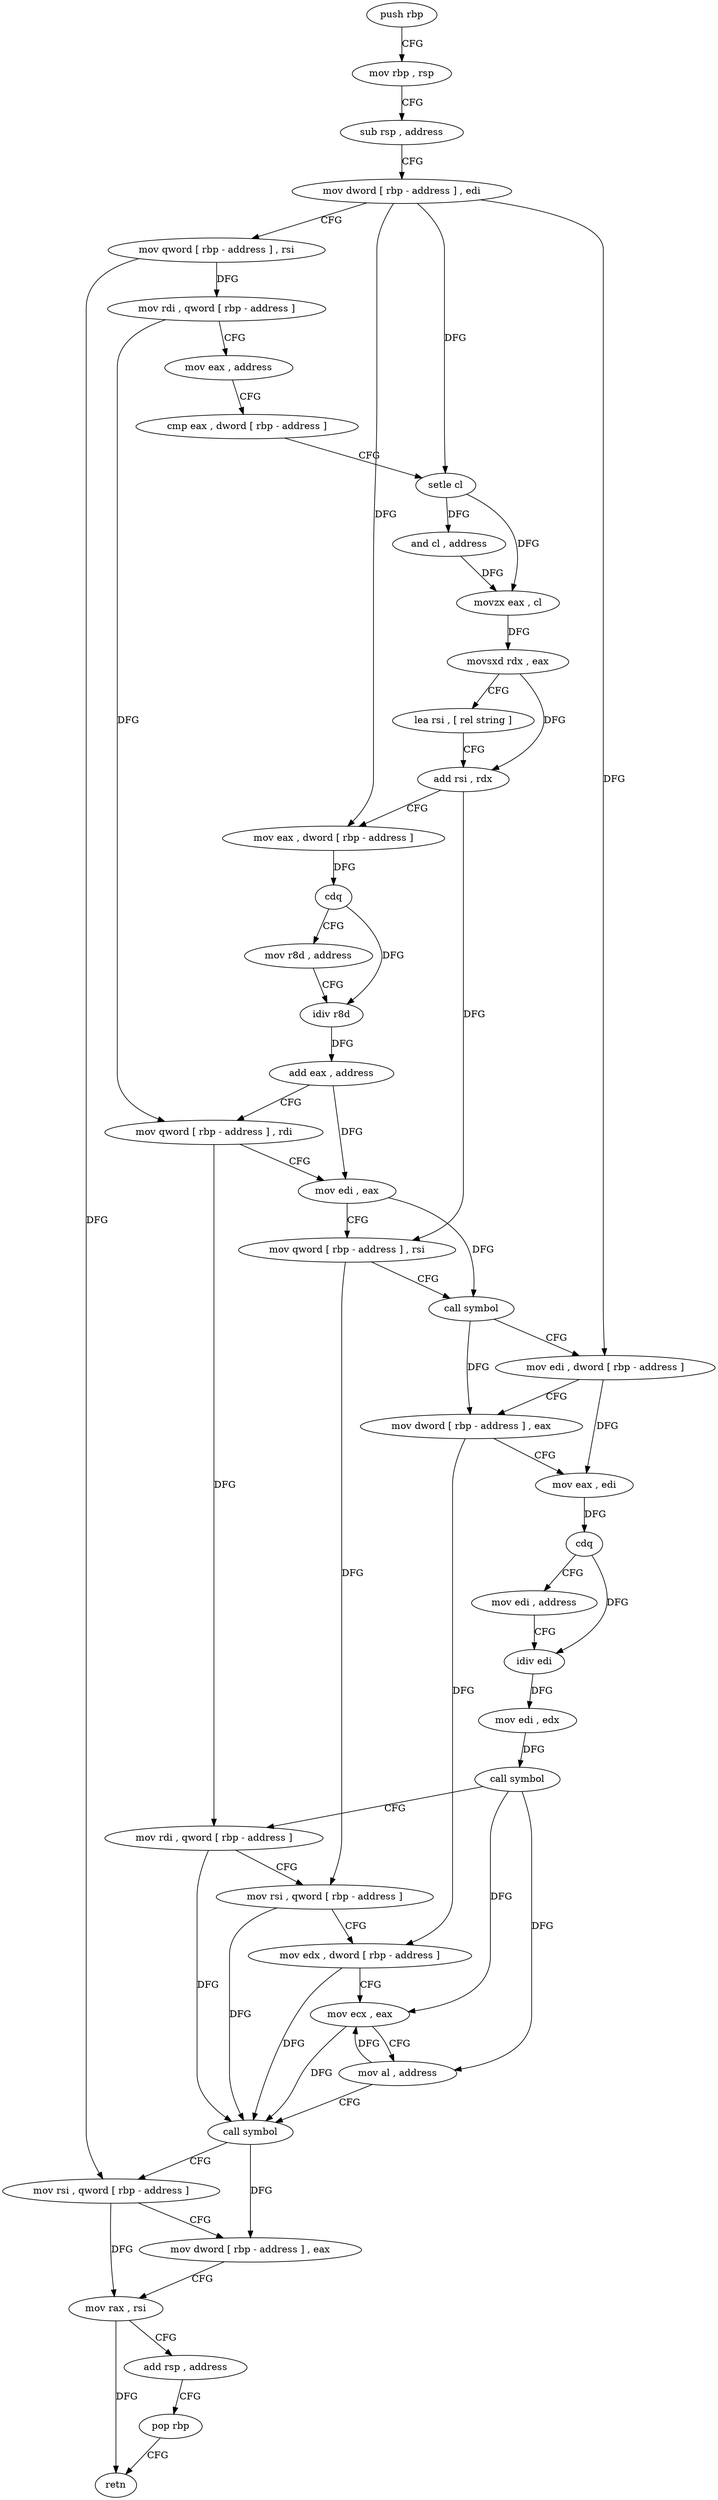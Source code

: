 digraph "func" {
"366272" [label = "push rbp" ]
"366273" [label = "mov rbp , rsp" ]
"366276" [label = "sub rsp , address" ]
"366280" [label = "mov dword [ rbp - address ] , edi" ]
"366283" [label = "mov qword [ rbp - address ] , rsi" ]
"366287" [label = "mov rdi , qword [ rbp - address ]" ]
"366291" [label = "mov eax , address" ]
"366296" [label = "cmp eax , dword [ rbp - address ]" ]
"366299" [label = "setle cl" ]
"366302" [label = "and cl , address" ]
"366305" [label = "movzx eax , cl" ]
"366308" [label = "movsxd rdx , eax" ]
"366311" [label = "lea rsi , [ rel string ]" ]
"366318" [label = "add rsi , rdx" ]
"366321" [label = "mov eax , dword [ rbp - address ]" ]
"366324" [label = "cdq" ]
"366325" [label = "mov r8d , address" ]
"366331" [label = "idiv r8d" ]
"366334" [label = "add eax , address" ]
"366337" [label = "mov qword [ rbp - address ] , rdi" ]
"366341" [label = "mov edi , eax" ]
"366343" [label = "mov qword [ rbp - address ] , rsi" ]
"366347" [label = "call symbol" ]
"366352" [label = "mov edi , dword [ rbp - address ]" ]
"366355" [label = "mov dword [ rbp - address ] , eax" ]
"366358" [label = "mov eax , edi" ]
"366360" [label = "cdq" ]
"366361" [label = "mov edi , address" ]
"366366" [label = "idiv edi" ]
"366368" [label = "mov edi , edx" ]
"366370" [label = "call symbol" ]
"366375" [label = "mov rdi , qword [ rbp - address ]" ]
"366379" [label = "mov rsi , qword [ rbp - address ]" ]
"366383" [label = "mov edx , dword [ rbp - address ]" ]
"366386" [label = "mov ecx , eax" ]
"366388" [label = "mov al , address" ]
"366390" [label = "call symbol" ]
"366395" [label = "mov rsi , qword [ rbp - address ]" ]
"366399" [label = "mov dword [ rbp - address ] , eax" ]
"366402" [label = "mov rax , rsi" ]
"366405" [label = "add rsp , address" ]
"366409" [label = "pop rbp" ]
"366410" [label = "retn" ]
"366272" -> "366273" [ label = "CFG" ]
"366273" -> "366276" [ label = "CFG" ]
"366276" -> "366280" [ label = "CFG" ]
"366280" -> "366283" [ label = "CFG" ]
"366280" -> "366299" [ label = "DFG" ]
"366280" -> "366321" [ label = "DFG" ]
"366280" -> "366352" [ label = "DFG" ]
"366283" -> "366287" [ label = "DFG" ]
"366283" -> "366395" [ label = "DFG" ]
"366287" -> "366291" [ label = "CFG" ]
"366287" -> "366337" [ label = "DFG" ]
"366291" -> "366296" [ label = "CFG" ]
"366296" -> "366299" [ label = "CFG" ]
"366299" -> "366302" [ label = "DFG" ]
"366299" -> "366305" [ label = "DFG" ]
"366302" -> "366305" [ label = "DFG" ]
"366305" -> "366308" [ label = "DFG" ]
"366308" -> "366311" [ label = "CFG" ]
"366308" -> "366318" [ label = "DFG" ]
"366311" -> "366318" [ label = "CFG" ]
"366318" -> "366321" [ label = "CFG" ]
"366318" -> "366343" [ label = "DFG" ]
"366321" -> "366324" [ label = "DFG" ]
"366324" -> "366325" [ label = "CFG" ]
"366324" -> "366331" [ label = "DFG" ]
"366325" -> "366331" [ label = "CFG" ]
"366331" -> "366334" [ label = "DFG" ]
"366334" -> "366337" [ label = "CFG" ]
"366334" -> "366341" [ label = "DFG" ]
"366337" -> "366341" [ label = "CFG" ]
"366337" -> "366375" [ label = "DFG" ]
"366341" -> "366343" [ label = "CFG" ]
"366341" -> "366347" [ label = "DFG" ]
"366343" -> "366347" [ label = "CFG" ]
"366343" -> "366379" [ label = "DFG" ]
"366347" -> "366352" [ label = "CFG" ]
"366347" -> "366355" [ label = "DFG" ]
"366352" -> "366355" [ label = "CFG" ]
"366352" -> "366358" [ label = "DFG" ]
"366355" -> "366358" [ label = "CFG" ]
"366355" -> "366383" [ label = "DFG" ]
"366358" -> "366360" [ label = "DFG" ]
"366360" -> "366361" [ label = "CFG" ]
"366360" -> "366366" [ label = "DFG" ]
"366361" -> "366366" [ label = "CFG" ]
"366366" -> "366368" [ label = "DFG" ]
"366368" -> "366370" [ label = "DFG" ]
"366370" -> "366375" [ label = "CFG" ]
"366370" -> "366386" [ label = "DFG" ]
"366370" -> "366388" [ label = "DFG" ]
"366375" -> "366379" [ label = "CFG" ]
"366375" -> "366390" [ label = "DFG" ]
"366379" -> "366383" [ label = "CFG" ]
"366379" -> "366390" [ label = "DFG" ]
"366383" -> "366386" [ label = "CFG" ]
"366383" -> "366390" [ label = "DFG" ]
"366386" -> "366388" [ label = "CFG" ]
"366386" -> "366390" [ label = "DFG" ]
"366388" -> "366390" [ label = "CFG" ]
"366388" -> "366386" [ label = "DFG" ]
"366390" -> "366395" [ label = "CFG" ]
"366390" -> "366399" [ label = "DFG" ]
"366395" -> "366399" [ label = "CFG" ]
"366395" -> "366402" [ label = "DFG" ]
"366399" -> "366402" [ label = "CFG" ]
"366402" -> "366405" [ label = "CFG" ]
"366402" -> "366410" [ label = "DFG" ]
"366405" -> "366409" [ label = "CFG" ]
"366409" -> "366410" [ label = "CFG" ]
}

